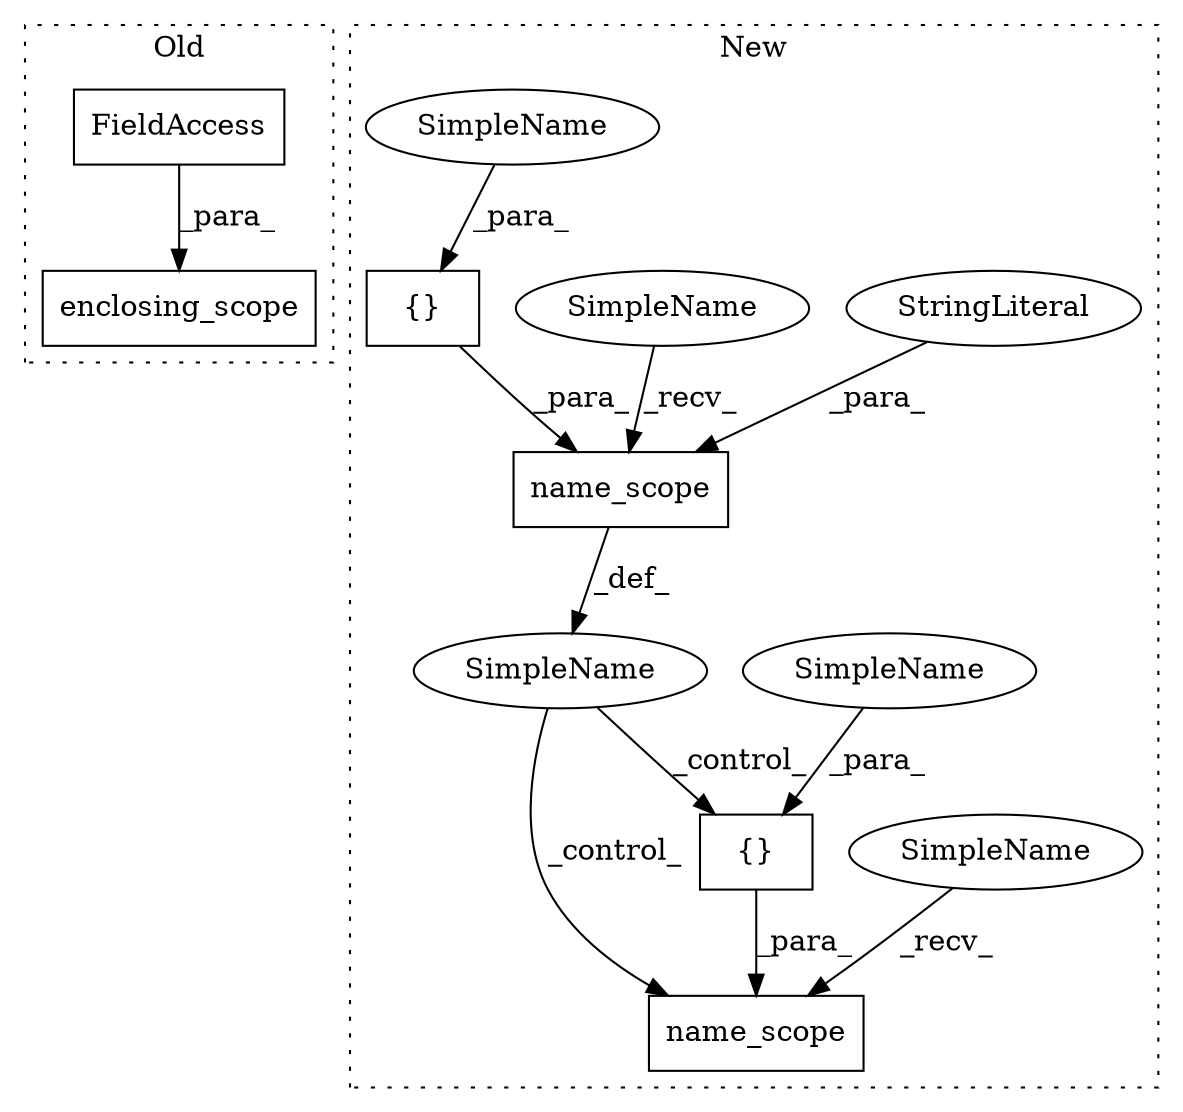 digraph G {
subgraph cluster0 {
1 [label="enclosing_scope" a="32" s="4707,4737" l="16,1" shape="box"];
3 [label="FieldAccess" a="22" s="4723" l="9" shape="box"];
label = "Old";
style="dotted";
}
subgraph cluster1 {
2 [label="{}" a="4" s="5144,5152" l="1,1" shape="box"];
4 [label="name_scope" a="32" s="5103,5153" l="11,1" shape="box"];
5 [label="StringLiteral" a="45" s="5119" l="15" shape="ellipse"];
6 [label="name_scope" a="32" s="5351,5403" l="11,1" shape="box"];
7 [label="{}" a="4" s="5394,5402" l="1,1" shape="box"];
8 [label="SimpleName" a="42" s="" l="" shape="ellipse"];
9 [label="SimpleName" a="42" s="5340" l="10" shape="ellipse"];
10 [label="SimpleName" a="42" s="5092" l="10" shape="ellipse"];
11 [label="SimpleName" a="42" s="5395" l="7" shape="ellipse"];
12 [label="SimpleName" a="42" s="5145" l="7" shape="ellipse"];
label = "New";
style="dotted";
}
2 -> 4 [label="_para_"];
3 -> 1 [label="_para_"];
4 -> 8 [label="_def_"];
5 -> 4 [label="_para_"];
7 -> 6 [label="_para_"];
8 -> 7 [label="_control_"];
8 -> 6 [label="_control_"];
9 -> 6 [label="_recv_"];
10 -> 4 [label="_recv_"];
11 -> 7 [label="_para_"];
12 -> 2 [label="_para_"];
}